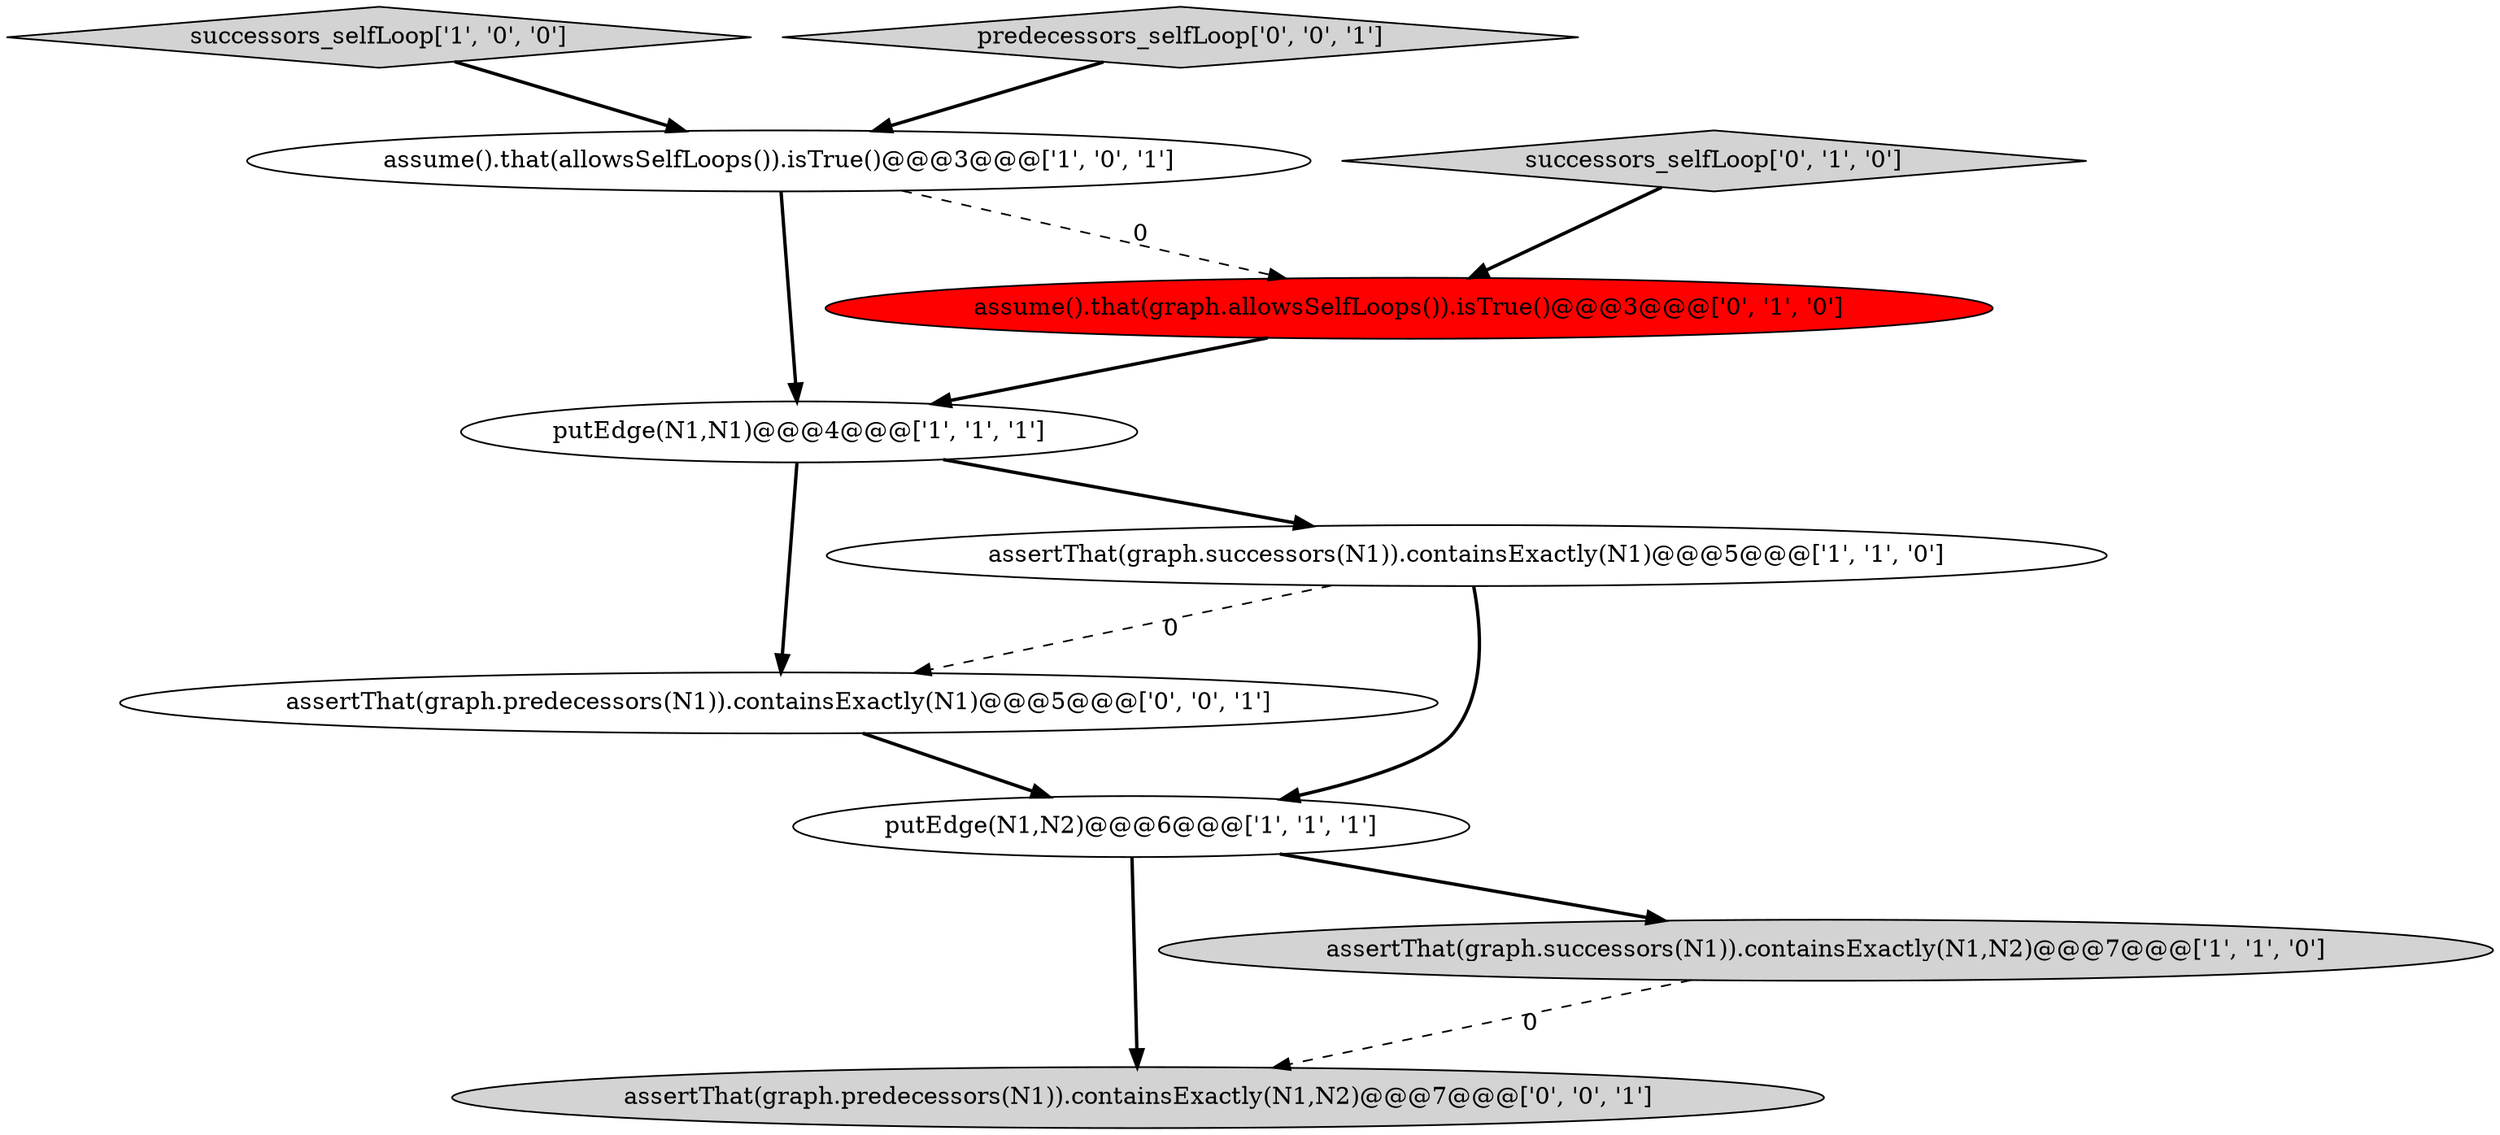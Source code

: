 digraph {
3 [style = filled, label = "successors_selfLoop['1', '0', '0']", fillcolor = lightgray, shape = diamond image = "AAA0AAABBB1BBB"];
2 [style = filled, label = "assume().that(allowsSelfLoops()).isTrue()@@@3@@@['1', '0', '1']", fillcolor = white, shape = ellipse image = "AAA0AAABBB1BBB"];
5 [style = filled, label = "putEdge(N1,N1)@@@4@@@['1', '1', '1']", fillcolor = white, shape = ellipse image = "AAA0AAABBB1BBB"];
7 [style = filled, label = "assume().that(graph.allowsSelfLoops()).isTrue()@@@3@@@['0', '1', '0']", fillcolor = red, shape = ellipse image = "AAA1AAABBB2BBB"];
9 [style = filled, label = "assertThat(graph.predecessors(N1)).containsExactly(N1,N2)@@@7@@@['0', '0', '1']", fillcolor = lightgray, shape = ellipse image = "AAA0AAABBB3BBB"];
4 [style = filled, label = "putEdge(N1,N2)@@@6@@@['1', '1', '1']", fillcolor = white, shape = ellipse image = "AAA0AAABBB1BBB"];
6 [style = filled, label = "successors_selfLoop['0', '1', '0']", fillcolor = lightgray, shape = diamond image = "AAA0AAABBB2BBB"];
10 [style = filled, label = "predecessors_selfLoop['0', '0', '1']", fillcolor = lightgray, shape = diamond image = "AAA0AAABBB3BBB"];
8 [style = filled, label = "assertThat(graph.predecessors(N1)).containsExactly(N1)@@@5@@@['0', '0', '1']", fillcolor = white, shape = ellipse image = "AAA0AAABBB3BBB"];
0 [style = filled, label = "assertThat(graph.successors(N1)).containsExactly(N1)@@@5@@@['1', '1', '0']", fillcolor = white, shape = ellipse image = "AAA0AAABBB1BBB"];
1 [style = filled, label = "assertThat(graph.successors(N1)).containsExactly(N1,N2)@@@7@@@['1', '1', '0']", fillcolor = lightgray, shape = ellipse image = "AAA0AAABBB1BBB"];
4->9 [style = bold, label=""];
0->8 [style = dashed, label="0"];
5->8 [style = bold, label=""];
1->9 [style = dashed, label="0"];
10->2 [style = bold, label=""];
4->1 [style = bold, label=""];
7->5 [style = bold, label=""];
8->4 [style = bold, label=""];
3->2 [style = bold, label=""];
5->0 [style = bold, label=""];
6->7 [style = bold, label=""];
2->7 [style = dashed, label="0"];
0->4 [style = bold, label=""];
2->5 [style = bold, label=""];
}

